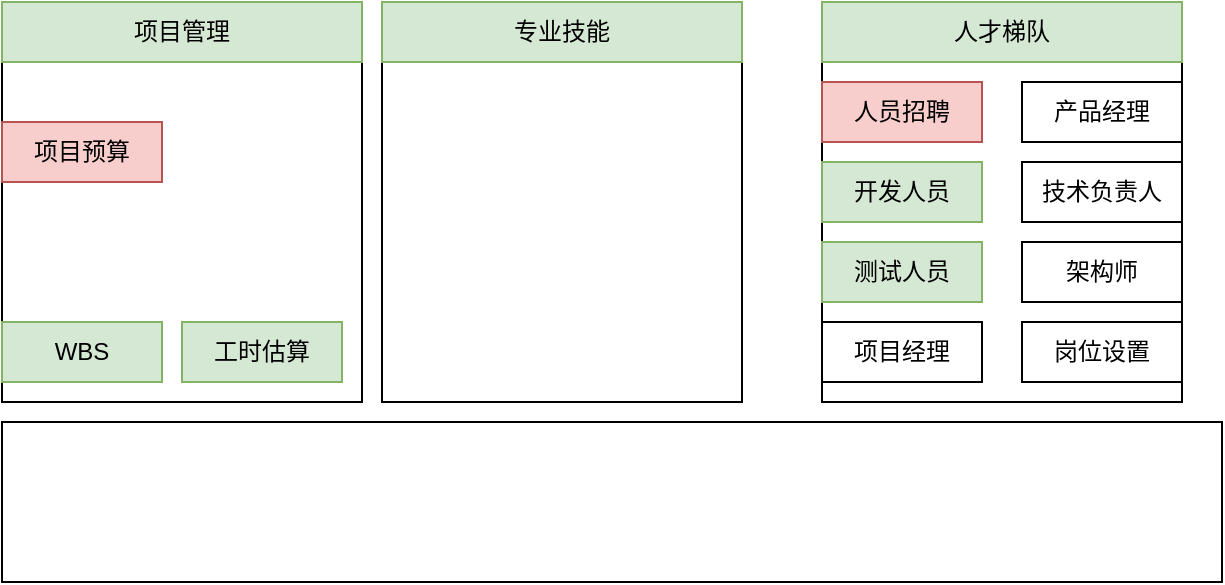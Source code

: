 <mxfile version="14.4.8" type="github">
  <diagram id="UKU3DFRLvGe0n27m7Lsg" name="第 1 页">
    <mxGraphModel dx="691" dy="471" grid="1" gridSize="10" guides="1" tooltips="1" connect="1" arrows="1" fold="1" page="1" pageScale="1" pageWidth="827" pageHeight="1169" math="0" shadow="0">
      <root>
        <mxCell id="0" />
        <mxCell id="1" parent="0" />
        <mxCell id="bVLz3vXDeYdqv_zzXwx2-1" value="" style="rounded=0;whiteSpace=wrap;html=1;" vertex="1" parent="1">
          <mxGeometry x="110" y="370" width="610" height="80" as="geometry" />
        </mxCell>
        <mxCell id="bVLz3vXDeYdqv_zzXwx2-2" value="" style="rounded=0;whiteSpace=wrap;html=1;" vertex="1" parent="1">
          <mxGeometry x="110" y="160" width="180" height="200" as="geometry" />
        </mxCell>
        <mxCell id="bVLz3vXDeYdqv_zzXwx2-3" value="项目管理" style="rounded=0;whiteSpace=wrap;html=1;fillColor=#d5e8d4;strokeColor=#82b366;" vertex="1" parent="1">
          <mxGeometry x="110" y="160" width="180" height="30" as="geometry" />
        </mxCell>
        <mxCell id="bVLz3vXDeYdqv_zzXwx2-4" value="" style="rounded=0;whiteSpace=wrap;html=1;" vertex="1" parent="1">
          <mxGeometry x="300" y="160" width="180" height="200" as="geometry" />
        </mxCell>
        <mxCell id="bVLz3vXDeYdqv_zzXwx2-5" value="" style="rounded=0;whiteSpace=wrap;html=1;" vertex="1" parent="1">
          <mxGeometry x="520" y="160" width="180" height="200" as="geometry" />
        </mxCell>
        <mxCell id="bVLz3vXDeYdqv_zzXwx2-6" value="专业技能" style="rounded=0;whiteSpace=wrap;html=1;fillColor=#d5e8d4;strokeColor=#82b366;" vertex="1" parent="1">
          <mxGeometry x="300" y="160" width="180" height="30" as="geometry" />
        </mxCell>
        <mxCell id="bVLz3vXDeYdqv_zzXwx2-8" value="人才梯队" style="rounded=0;whiteSpace=wrap;html=1;fillColor=#d5e8d4;strokeColor=#82b366;" vertex="1" parent="1">
          <mxGeometry x="520" y="160" width="180" height="30" as="geometry" />
        </mxCell>
        <mxCell id="bVLz3vXDeYdqv_zzXwx2-9" value="人员招聘" style="rounded=0;whiteSpace=wrap;html=1;fillColor=#f8cecc;strokeColor=#b85450;" vertex="1" parent="1">
          <mxGeometry x="520" y="200" width="80" height="30" as="geometry" />
        </mxCell>
        <mxCell id="bVLz3vXDeYdqv_zzXwx2-10" value="测试人员" style="rounded=0;whiteSpace=wrap;html=1;fillColor=#d5e8d4;strokeColor=#82b366;" vertex="1" parent="1">
          <mxGeometry x="520" y="280" width="80" height="30" as="geometry" />
        </mxCell>
        <mxCell id="bVLz3vXDeYdqv_zzXwx2-12" value="开发人员" style="rounded=0;whiteSpace=wrap;html=1;fillColor=#d5e8d4;strokeColor=#82b366;" vertex="1" parent="1">
          <mxGeometry x="520" y="240" width="80" height="30" as="geometry" />
        </mxCell>
        <mxCell id="bVLz3vXDeYdqv_zzXwx2-13" value="项目经理" style="rounded=0;whiteSpace=wrap;html=1;" vertex="1" parent="1">
          <mxGeometry x="520" y="320" width="80" height="30" as="geometry" />
        </mxCell>
        <mxCell id="bVLz3vXDeYdqv_zzXwx2-14" value="产品经理" style="rounded=0;whiteSpace=wrap;html=1;" vertex="1" parent="1">
          <mxGeometry x="620" y="200" width="80" height="30" as="geometry" />
        </mxCell>
        <mxCell id="bVLz3vXDeYdqv_zzXwx2-15" value="技术负责人" style="rounded=0;whiteSpace=wrap;html=1;" vertex="1" parent="1">
          <mxGeometry x="620" y="240" width="80" height="30" as="geometry" />
        </mxCell>
        <mxCell id="bVLz3vXDeYdqv_zzXwx2-16" value="项目预算" style="rounded=0;whiteSpace=wrap;html=1;fillColor=#f8cecc;strokeColor=#b85450;" vertex="1" parent="1">
          <mxGeometry x="110" y="220" width="80" height="30" as="geometry" />
        </mxCell>
        <mxCell id="bVLz3vXDeYdqv_zzXwx2-17" value="WBS" style="rounded=0;whiteSpace=wrap;html=1;fillColor=#d5e8d4;strokeColor=#82b366;" vertex="1" parent="1">
          <mxGeometry x="110" y="320" width="80" height="30" as="geometry" />
        </mxCell>
        <mxCell id="bVLz3vXDeYdqv_zzXwx2-18" value="工时估算" style="rounded=0;whiteSpace=wrap;html=1;fillColor=#d5e8d4;strokeColor=#82b366;" vertex="1" parent="1">
          <mxGeometry x="200" y="320" width="80" height="30" as="geometry" />
        </mxCell>
        <mxCell id="bVLz3vXDeYdqv_zzXwx2-19" value="岗位设置" style="rounded=0;whiteSpace=wrap;html=1;" vertex="1" parent="1">
          <mxGeometry x="620" y="320" width="80" height="30" as="geometry" />
        </mxCell>
        <mxCell id="bVLz3vXDeYdqv_zzXwx2-20" value="架构师" style="rounded=0;whiteSpace=wrap;html=1;" vertex="1" parent="1">
          <mxGeometry x="620" y="280" width="80" height="30" as="geometry" />
        </mxCell>
      </root>
    </mxGraphModel>
  </diagram>
</mxfile>

